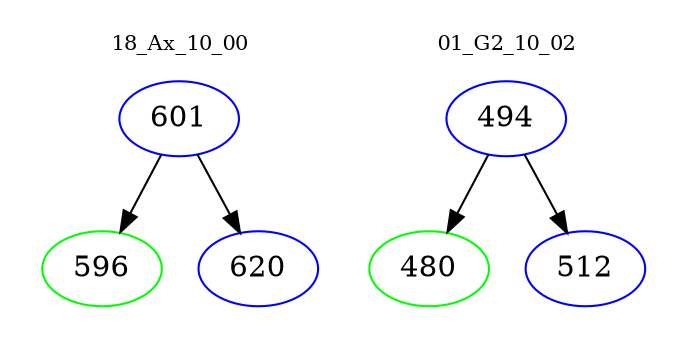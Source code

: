 digraph{
subgraph cluster_0 {
color = white
label = "18_Ax_10_00";
fontsize=10;
T0_601 [label="601", color="blue"]
T0_601 -> T0_596 [color="black"]
T0_596 [label="596", color="green"]
T0_601 -> T0_620 [color="black"]
T0_620 [label="620", color="blue"]
}
subgraph cluster_1 {
color = white
label = "01_G2_10_02";
fontsize=10;
T1_494 [label="494", color="blue"]
T1_494 -> T1_480 [color="black"]
T1_480 [label="480", color="green"]
T1_494 -> T1_512 [color="black"]
T1_512 [label="512", color="blue"]
}
}
